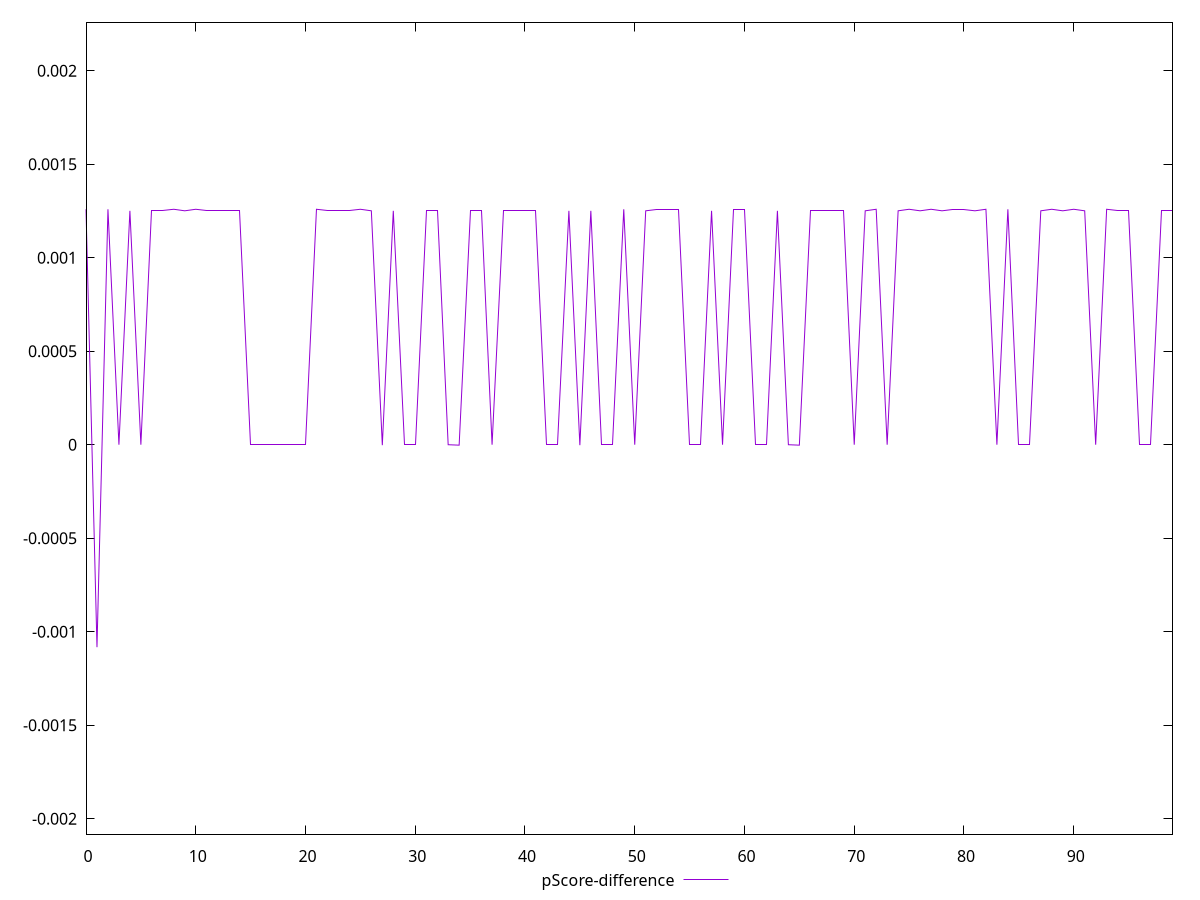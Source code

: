 reset

$pScoreDifference <<EOF
0 0.001259233086355671
1 -0.0010828673769214259
2 0.001259233086355671
3 -9.885773777362772e-8
4 0.0012509844914698753
5 -9.885773777362772e-8
6 0.0012509844914698753
7 0.0012509844914698753
8 0.001259233086355671
9 0.0012509844914698753
10 0.001259233086355671
11 0.0012509844914698753
12 0.0012509844914698753
13 0.0012509844914698753
14 0.0012509844914698753
15 -9.885773777362772e-8
16 -9.885773777362772e-8
17 -9.885773777362772e-8
18 -9.885773777362772e-8
19 -9.885773777362772e-8
20 -9.885773777362772e-8
21 0.001259233086355671
22 0.0012509844914698753
23 0.0012509844914698753
24 0.0012509844914698753
25 0.001259233086355671
26 0.0012509844914698753
27 -0.000002467780253478935
28 0.0012509844914698753
29 -9.885773777362772e-8
30 -9.885773777362772e-8
31 0.0012509844914698753
32 0.0012509844914698753
33 -9.885773777362772e-8
34 -0.000002467780253478935
35 0.0012509844914698753
36 0.0012509844914698753
37 -9.885773777362772e-8
38 0.0012509844914698753
39 0.0012509844914698753
40 0.0012509844914698753
41 0.0012509844914698753
42 -9.885773777362772e-8
43 -9.885773777362772e-8
44 0.0012509844914698753
45 -0.000002467780253478935
46 0.0012509844914698753
47 -9.885773777362772e-8
48 -9.885773777362772e-8
49 0.001259233086355671
50 -9.885773777362772e-8
51 0.0012509844914698753
52 0.001259233086355671
53 0.001259233086355671
54 0.001259233086355671
55 -9.885773777362772e-8
56 -9.885773777362772e-8
57 0.0012509844914698753
58 -9.885773777362772e-8
59 0.001259233086355671
60 0.001259233086355671
61 -9.885773777362772e-8
62 -9.885773777362772e-8
63 0.0012509844914698753
64 -9.885773777362772e-8
65 -0.000002467780253478935
66 0.0012509844914698753
67 0.0012509844914698753
68 0.0012509844914698753
69 0.0012509844914698753
70 -9.885773777362772e-8
71 0.0012509844914698753
72 0.001259233086355671
73 -9.885773777362772e-8
74 0.0012509844914698753
75 0.001259233086355671
76 0.0012509844914698753
77 0.001259233086355671
78 0.0012509844914698753
79 0.001259233086355671
80 0.001259233086355671
81 0.0012509844914698753
82 0.001259233086355671
83 -9.885773777362772e-8
84 0.001259233086355671
85 -9.885773777362772e-8
86 -9.885773777362772e-8
87 0.0012509844914698753
88 0.001259233086355671
89 0.0012509844914698753
90 0.001259233086355671
91 0.0012509844914698753
92 -9.885773777362772e-8
93 0.001259233086355671
94 0.0012509844914698753
95 0.0012509844914698753
96 -9.885773777362772e-8
97 -9.885773777362772e-8
98 0.0012509844914698753
99 0.0012509844914698753
EOF

set key outside below
set xrange [0:99]
set yrange [-0.002082867376921426:0.002259233086355671]
set trange [-0.002082867376921426:0.002259233086355671]
set terminal svg size 640, 500 enhanced background rgb 'white'
set output "report/report_00029_2021-02-24T13-36-40.390Z/cumulative-layout-shift/samples/agenda/pScore-difference/values.svg"

plot $pScoreDifference title "pScore-difference" with line

reset

